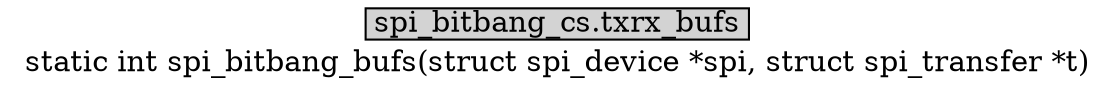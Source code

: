 digraph spi_bitbang_bufs{
        label="static int spi_bitbang_bufs(struct spi_device *spi, struct spi_transfer *t)";
		
        size="10,18";
        ratio=filled;
        
		node[style=filled, shape = box, margin="0.05,0.005",height="0.1",width="0.1"];

		spi_bitbang_cs_txrx_bufs[label="spi_bitbang_cs.txrx_bufs"];
		
		}
